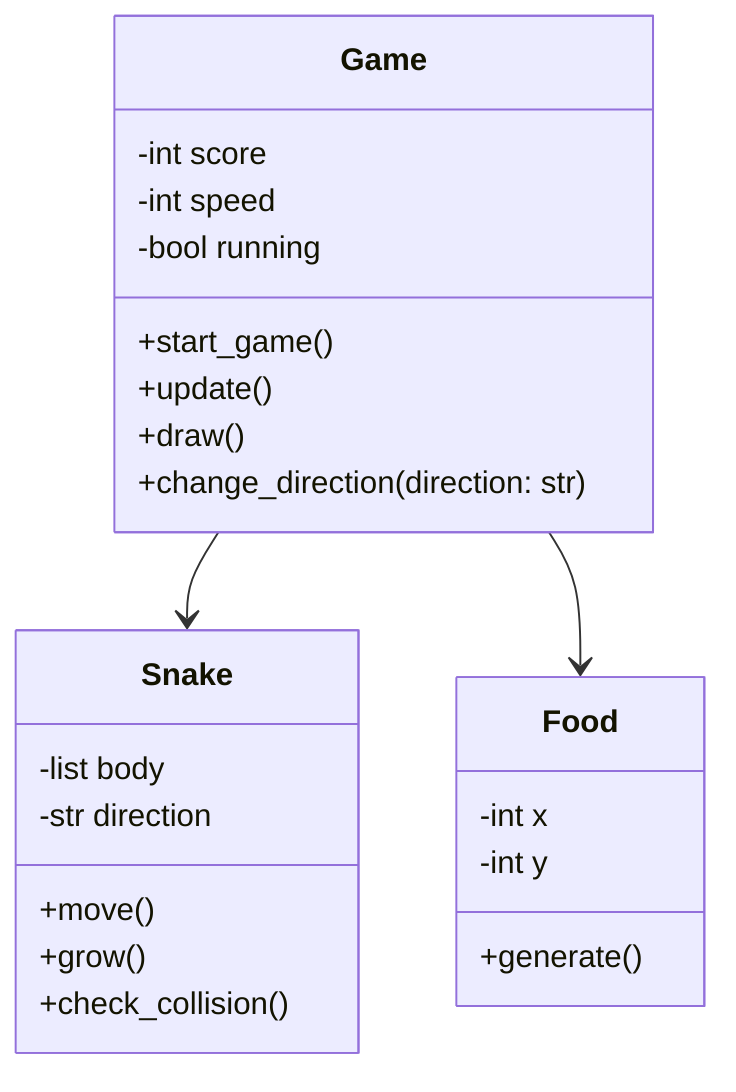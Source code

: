 classDiagram
    class Game {
        -int score
        -int speed
        -bool running
        +start_game()
        +update()
        +draw()
        +change_direction(direction: str)
    }
    class Snake {
        -list body
        -str direction
        +move()
        +grow()
        +check_collision()
    }
    class Food {
        -int x
        -int y
        +generate()
    }
    Game --> Snake
    Game --> Food